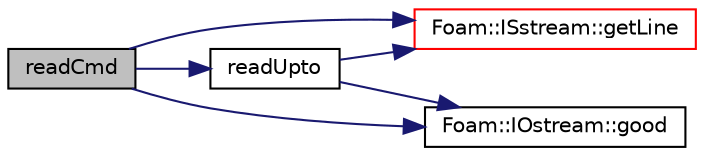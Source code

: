 digraph "readCmd"
{
  bgcolor="transparent";
  edge [fontname="Helvetica",fontsize="10",labelfontname="Helvetica",labelfontsize="10"];
  node [fontname="Helvetica",fontsize="10",shape=record];
  rankdir="LR";
  Node148573 [label="readCmd",height=0.2,width=0.4,color="black", fillcolor="grey75", style="filled", fontcolor="black"];
  Node148573 -> Node148574 [color="midnightblue",fontsize="10",style="solid",fontname="Helvetica"];
  Node148574 [label="Foam::ISstream::getLine",height=0.2,width=0.4,color="red",URL="$a27393.html#a94b82bd8f7d8cdaa83c9c70b7c919f78",tooltip="Raw, low-level getline into a string function. "];
  Node148573 -> Node148576 [color="midnightblue",fontsize="10",style="solid",fontname="Helvetica"];
  Node148576 [label="Foam::IOstream::good",height=0.2,width=0.4,color="black",URL="$a27333.html#abdcc7f96f487faadc7769afcf58fe992",tooltip="Return true if next operation might succeed. "];
  Node148573 -> Node148577 [color="midnightblue",fontsize="10",style="solid",fontname="Helvetica"];
  Node148577 [label="readUpto",height=0.2,width=0.4,color="black",URL="$a21851.html#afda3a4353908c1357763d1cd788a38ec"];
  Node148577 -> Node148576 [color="midnightblue",fontsize="10",style="solid",fontname="Helvetica"];
  Node148577 -> Node148574 [color="midnightblue",fontsize="10",style="solid",fontname="Helvetica"];
}
